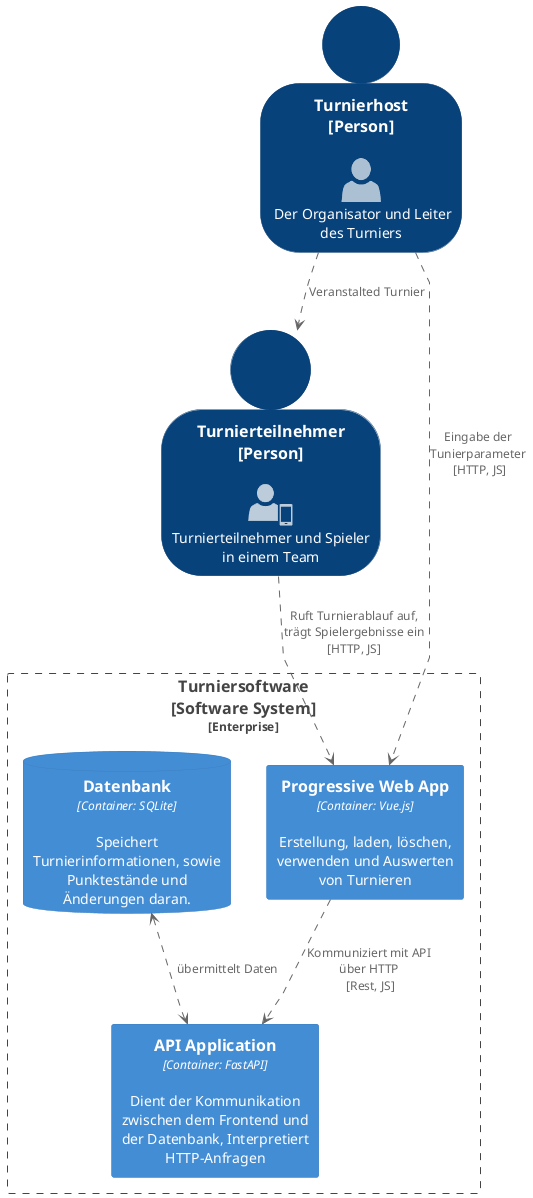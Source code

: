 @startuml
!include <c4/C4_Container.puml>  
!include <office/Users/user.puml>
!include <office/Users/mobile_user.puml>
SHOW_PERSON_OUTLINE()

hide stereotype
skinparam linetype polyline
skinparam ArrowStyle dashed
skinparam BoundaryFontStyle bold

Person(teilnehmer,"Turnierteilnehmer \n [Person]", "<$mobile_user>\nTurnierteilnehmer und Spieler in einem Team")
Person(host, "Turnierhost \n [Person]", "<$user> \n Der Organisator und Leiter des Turniers")

Enterprise_Boundary(c0,"Turniersoftware \n [Software System]") {
    Container(webApp, "Progressive Web App", "Container: Vue.js", "Erstellung, laden, löschen, verwenden und Auswerten von Turnieren")
    Container(api, "API Application", "Container: FastAPI", "Dient der Kommunikation zwischen dem Frontend und der Datenbank, Interpretiert HTTP-Anfragen")
    ContainerDb(db, "Datenbank", "Container: SQLite", "Speichert Turnierinformationen, sowie Punktestände und Änderungen daran.")
}

host-->teilnehmer: Veranstalted Turnier
teilnehmer-->webApp: Ruft Turnierablauf auf, trägt Spielergebnisse ein [HTTP, JS]
webApp-->api: Kommuniziert mit API über HTTP \n [Rest, JS]
db<-->api: übermittelt Daten
host-->webApp: Eingabe der Tunierparameter \n [HTTP, JS]
@enduml